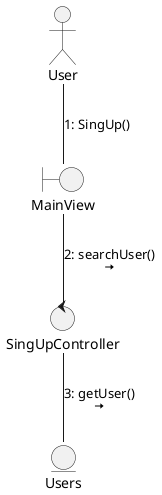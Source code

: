 @startuml DiagramaDeColabDeSingUp

actor User
boundary MainView 
control SingUpController
entity Users

User -- MainView : 1: SingUp()
MainView -- SingUpController : 2: searchUser()\n<&arrow-right>
SingUpController -- Users : 3: getUser()\n<&arrow-right>
@enduml